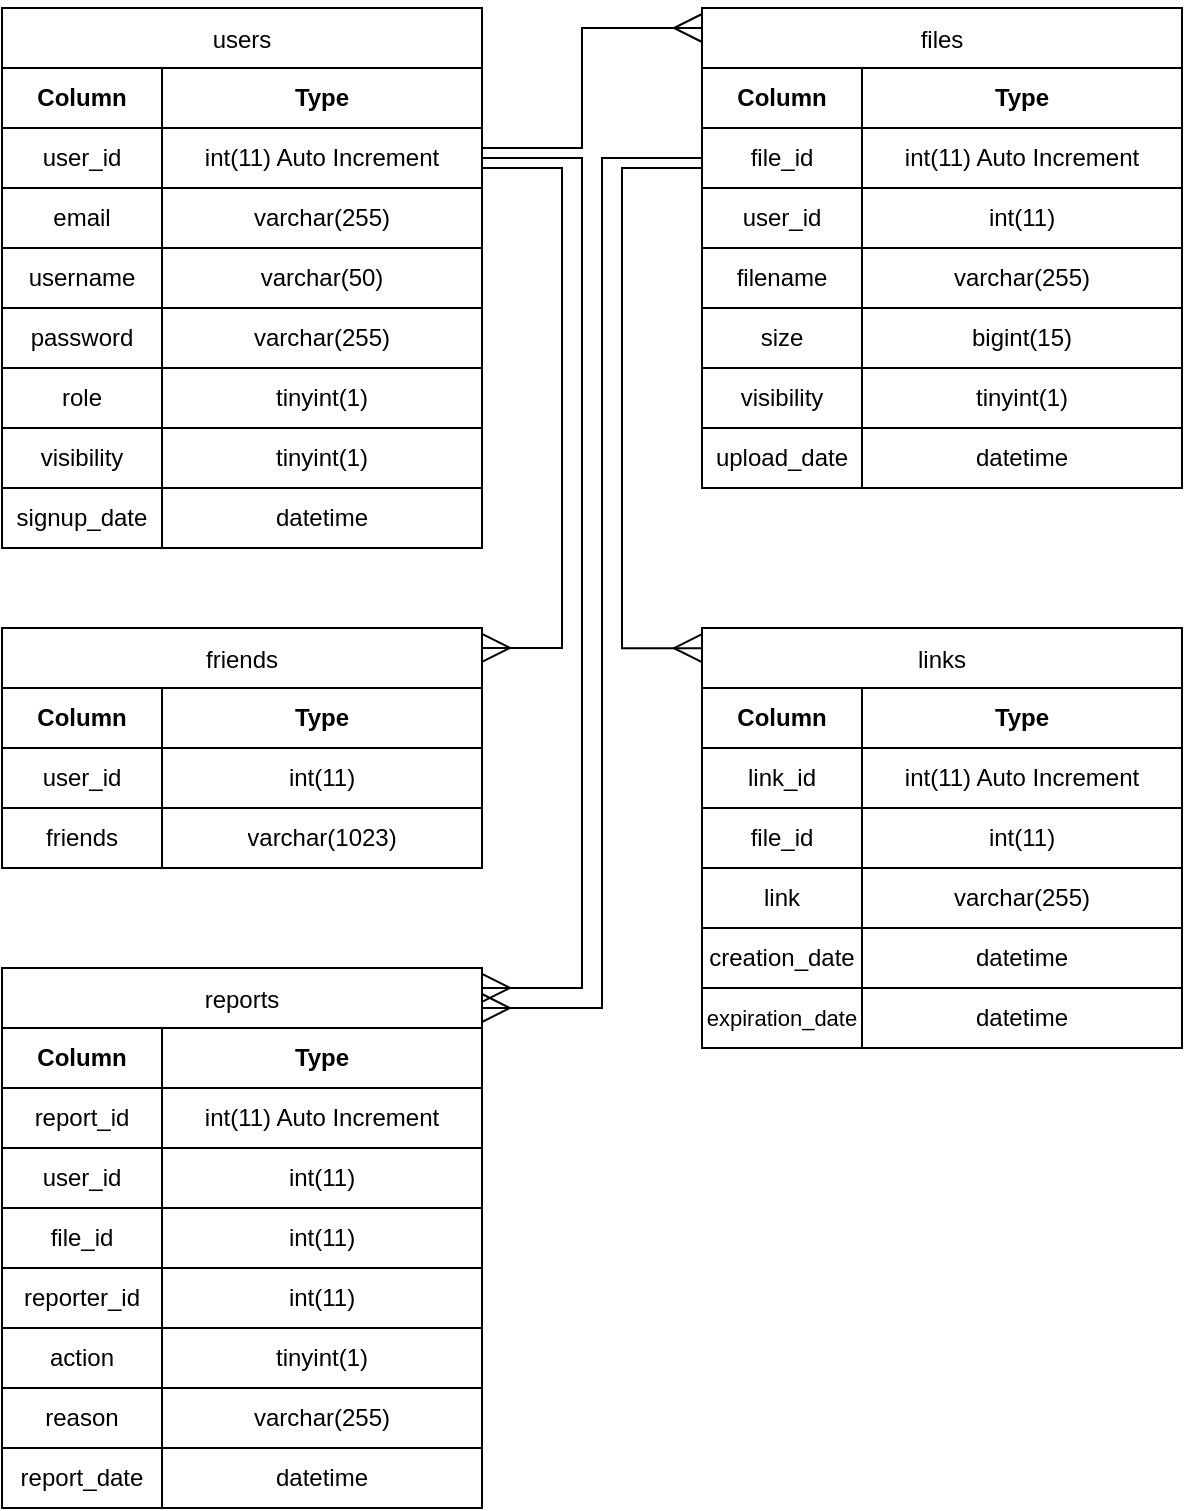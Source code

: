 <mxfile version="20.8.16" type="device"><diagram name="Page-1" id="G2izDF74WhUzhPc2PE-J"><mxGraphModel dx="470" dy="1108" grid="1" gridSize="10" guides="1" tooltips="1" connect="1" arrows="1" fold="1" page="1" pageScale="1" pageWidth="827" pageHeight="1169" math="0" shadow="0"><root><mxCell id="0"/><mxCell id="1" parent="0"/><mxCell id="OBdcrok81roxmmiWcDIv-5" value="users" style="shape=table;startSize=30;container=1;collapsible=0;childLayout=tableLayout;" vertex="1" parent="1"><mxGeometry x="40" y="40" width="240" height="270.0" as="geometry"/></mxCell><mxCell id="OBdcrok81roxmmiWcDIv-6" value="" style="shape=tableRow;horizontal=0;startSize=0;swimlaneHead=0;swimlaneBody=0;strokeColor=inherit;top=0;left=0;bottom=0;right=0;collapsible=0;dropTarget=0;fillColor=none;points=[[0,0.5],[1,0.5]];portConstraint=eastwest;" vertex="1" parent="OBdcrok81roxmmiWcDIv-5"><mxGeometry y="30" width="240" height="30" as="geometry"/></mxCell><mxCell id="OBdcrok81roxmmiWcDIv-7" value="&lt;b&gt;Column&lt;/b&gt;" style="shape=partialRectangle;html=1;whiteSpace=wrap;connectable=0;strokeColor=inherit;overflow=hidden;fillColor=none;top=0;left=0;bottom=0;right=0;pointerEvents=1;" vertex="1" parent="OBdcrok81roxmmiWcDIv-6"><mxGeometry width="80" height="30" as="geometry"><mxRectangle width="80" height="30" as="alternateBounds"/></mxGeometry></mxCell><mxCell id="OBdcrok81roxmmiWcDIv-8" value="&lt;b&gt;Type&lt;/b&gt;" style="shape=partialRectangle;html=1;whiteSpace=wrap;connectable=0;strokeColor=inherit;overflow=hidden;fillColor=none;top=0;left=0;bottom=0;right=0;pointerEvents=1;" vertex="1" parent="OBdcrok81roxmmiWcDIv-6"><mxGeometry x="80" width="160" height="30" as="geometry"><mxRectangle width="160" height="30" as="alternateBounds"/></mxGeometry></mxCell><mxCell id="OBdcrok81roxmmiWcDIv-9" value="" style="shape=tableRow;horizontal=0;startSize=0;swimlaneHead=0;swimlaneBody=0;strokeColor=inherit;top=0;left=0;bottom=0;right=0;collapsible=0;dropTarget=0;fillColor=none;points=[[0,0.5],[1,0.5]];portConstraint=eastwest;" vertex="1" parent="OBdcrok81roxmmiWcDIv-5"><mxGeometry y="60" width="240" height="30" as="geometry"/></mxCell><mxCell id="OBdcrok81roxmmiWcDIv-10" value="user_id" style="shape=partialRectangle;html=1;whiteSpace=wrap;connectable=0;strokeColor=inherit;overflow=hidden;fillColor=none;top=0;left=0;bottom=0;right=0;pointerEvents=1;" vertex="1" parent="OBdcrok81roxmmiWcDIv-9"><mxGeometry width="80" height="30" as="geometry"><mxRectangle width="80" height="30" as="alternateBounds"/></mxGeometry></mxCell><mxCell id="OBdcrok81roxmmiWcDIv-11" value="int(11) Auto Increment" style="shape=partialRectangle;html=1;whiteSpace=wrap;connectable=0;strokeColor=inherit;overflow=hidden;fillColor=none;top=0;left=0;bottom=0;right=0;pointerEvents=1;" vertex="1" parent="OBdcrok81roxmmiWcDIv-9"><mxGeometry x="80" width="160" height="30" as="geometry"><mxRectangle width="160" height="30" as="alternateBounds"/></mxGeometry></mxCell><mxCell id="OBdcrok81roxmmiWcDIv-12" value="" style="shape=tableRow;horizontal=0;startSize=0;swimlaneHead=0;swimlaneBody=0;strokeColor=inherit;top=0;left=0;bottom=0;right=0;collapsible=0;dropTarget=0;fillColor=none;points=[[0,0.5],[1,0.5]];portConstraint=eastwest;" vertex="1" parent="OBdcrok81roxmmiWcDIv-5"><mxGeometry y="90" width="240" height="30" as="geometry"/></mxCell><mxCell id="OBdcrok81roxmmiWcDIv-13" value="email" style="shape=partialRectangle;html=1;whiteSpace=wrap;connectable=0;strokeColor=inherit;overflow=hidden;fillColor=none;top=0;left=0;bottom=0;right=0;pointerEvents=1;" vertex="1" parent="OBdcrok81roxmmiWcDIv-12"><mxGeometry width="80" height="30" as="geometry"><mxRectangle width="80" height="30" as="alternateBounds"/></mxGeometry></mxCell><mxCell id="OBdcrok81roxmmiWcDIv-14" value="varchar(255)" style="shape=partialRectangle;html=1;whiteSpace=wrap;connectable=0;strokeColor=inherit;overflow=hidden;fillColor=none;top=0;left=0;bottom=0;right=0;pointerEvents=1;" vertex="1" parent="OBdcrok81roxmmiWcDIv-12"><mxGeometry x="80" width="160" height="30" as="geometry"><mxRectangle width="160" height="30" as="alternateBounds"/></mxGeometry></mxCell><mxCell id="OBdcrok81roxmmiWcDIv-15" value="" style="shape=tableRow;horizontal=0;startSize=0;swimlaneHead=0;swimlaneBody=0;strokeColor=inherit;top=0;left=0;bottom=0;right=0;collapsible=0;dropTarget=0;fillColor=none;points=[[0,0.5],[1,0.5]];portConstraint=eastwest;" vertex="1" parent="OBdcrok81roxmmiWcDIv-5"><mxGeometry y="120" width="240" height="30" as="geometry"/></mxCell><mxCell id="OBdcrok81roxmmiWcDIv-16" value="username" style="shape=partialRectangle;html=1;whiteSpace=wrap;connectable=0;strokeColor=inherit;overflow=hidden;fillColor=none;top=0;left=0;bottom=0;right=0;pointerEvents=1;" vertex="1" parent="OBdcrok81roxmmiWcDIv-15"><mxGeometry width="80" height="30" as="geometry"><mxRectangle width="80" height="30" as="alternateBounds"/></mxGeometry></mxCell><mxCell id="OBdcrok81roxmmiWcDIv-17" value="varchar(50)" style="shape=partialRectangle;html=1;whiteSpace=wrap;connectable=0;strokeColor=inherit;overflow=hidden;fillColor=none;top=0;left=0;bottom=0;right=0;pointerEvents=1;" vertex="1" parent="OBdcrok81roxmmiWcDIv-15"><mxGeometry x="80" width="160" height="30" as="geometry"><mxRectangle width="160" height="30" as="alternateBounds"/></mxGeometry></mxCell><mxCell id="OBdcrok81roxmmiWcDIv-18" value="" style="shape=tableRow;horizontal=0;startSize=0;swimlaneHead=0;swimlaneBody=0;strokeColor=inherit;top=0;left=0;bottom=0;right=0;collapsible=0;dropTarget=0;fillColor=none;points=[[0,0.5],[1,0.5]];portConstraint=eastwest;" vertex="1" parent="OBdcrok81roxmmiWcDIv-5"><mxGeometry y="150" width="240" height="30" as="geometry"/></mxCell><mxCell id="OBdcrok81roxmmiWcDIv-19" value="password" style="shape=partialRectangle;html=1;whiteSpace=wrap;connectable=0;strokeColor=inherit;overflow=hidden;fillColor=none;top=0;left=0;bottom=0;right=0;pointerEvents=1;" vertex="1" parent="OBdcrok81roxmmiWcDIv-18"><mxGeometry width="80" height="30" as="geometry"><mxRectangle width="80" height="30" as="alternateBounds"/></mxGeometry></mxCell><mxCell id="OBdcrok81roxmmiWcDIv-20" value="varchar(255)" style="shape=partialRectangle;html=1;whiteSpace=wrap;connectable=0;strokeColor=inherit;overflow=hidden;fillColor=none;top=0;left=0;bottom=0;right=0;pointerEvents=1;" vertex="1" parent="OBdcrok81roxmmiWcDIv-18"><mxGeometry x="80" width="160" height="30" as="geometry"><mxRectangle width="160" height="30" as="alternateBounds"/></mxGeometry></mxCell><mxCell id="OBdcrok81roxmmiWcDIv-21" value="" style="shape=tableRow;horizontal=0;startSize=0;swimlaneHead=0;swimlaneBody=0;strokeColor=inherit;top=0;left=0;bottom=0;right=0;collapsible=0;dropTarget=0;fillColor=none;points=[[0,0.5],[1,0.5]];portConstraint=eastwest;" vertex="1" parent="OBdcrok81roxmmiWcDIv-5"><mxGeometry y="180" width="240" height="30" as="geometry"/></mxCell><mxCell id="OBdcrok81roxmmiWcDIv-22" value="role" style="shape=partialRectangle;html=1;whiteSpace=wrap;connectable=0;strokeColor=inherit;overflow=hidden;fillColor=none;top=0;left=0;bottom=0;right=0;pointerEvents=1;" vertex="1" parent="OBdcrok81roxmmiWcDIv-21"><mxGeometry width="80" height="30" as="geometry"><mxRectangle width="80" height="30" as="alternateBounds"/></mxGeometry></mxCell><mxCell id="OBdcrok81roxmmiWcDIv-23" value="tinyint(1)" style="shape=partialRectangle;html=1;whiteSpace=wrap;connectable=0;strokeColor=inherit;overflow=hidden;fillColor=none;top=0;left=0;bottom=0;right=0;pointerEvents=1;" vertex="1" parent="OBdcrok81roxmmiWcDIv-21"><mxGeometry x="80" width="160" height="30" as="geometry"><mxRectangle width="160" height="30" as="alternateBounds"/></mxGeometry></mxCell><mxCell id="OBdcrok81roxmmiWcDIv-24" value="" style="shape=tableRow;horizontal=0;startSize=0;swimlaneHead=0;swimlaneBody=0;strokeColor=inherit;top=0;left=0;bottom=0;right=0;collapsible=0;dropTarget=0;fillColor=none;points=[[0,0.5],[1,0.5]];portConstraint=eastwest;" vertex="1" parent="OBdcrok81roxmmiWcDIv-5"><mxGeometry y="210" width="240" height="30" as="geometry"/></mxCell><mxCell id="OBdcrok81roxmmiWcDIv-25" value="visibility" style="shape=partialRectangle;html=1;whiteSpace=wrap;connectable=0;strokeColor=inherit;overflow=hidden;fillColor=none;top=0;left=0;bottom=0;right=0;pointerEvents=1;" vertex="1" parent="OBdcrok81roxmmiWcDIv-24"><mxGeometry width="80" height="30" as="geometry"><mxRectangle width="80" height="30" as="alternateBounds"/></mxGeometry></mxCell><mxCell id="OBdcrok81roxmmiWcDIv-26" value="tinyint(1)" style="shape=partialRectangle;html=1;whiteSpace=wrap;connectable=0;strokeColor=inherit;overflow=hidden;fillColor=none;top=0;left=0;bottom=0;right=0;pointerEvents=1;" vertex="1" parent="OBdcrok81roxmmiWcDIv-24"><mxGeometry x="80" width="160" height="30" as="geometry"><mxRectangle width="160" height="30" as="alternateBounds"/></mxGeometry></mxCell><mxCell id="OBdcrok81roxmmiWcDIv-27" value="" style="shape=tableRow;horizontal=0;startSize=0;swimlaneHead=0;swimlaneBody=0;strokeColor=inherit;top=0;left=0;bottom=0;right=0;collapsible=0;dropTarget=0;fillColor=none;points=[[0,0.5],[1,0.5]];portConstraint=eastwest;" vertex="1" parent="OBdcrok81roxmmiWcDIv-5"><mxGeometry y="240" width="240" height="30" as="geometry"/></mxCell><mxCell id="OBdcrok81roxmmiWcDIv-28" value="signup_date" style="shape=partialRectangle;html=1;whiteSpace=wrap;connectable=0;strokeColor=inherit;overflow=hidden;fillColor=none;top=0;left=0;bottom=0;right=0;pointerEvents=1;" vertex="1" parent="OBdcrok81roxmmiWcDIv-27"><mxGeometry width="80" height="30" as="geometry"><mxRectangle width="80" height="30" as="alternateBounds"/></mxGeometry></mxCell><mxCell id="OBdcrok81roxmmiWcDIv-29" value="datetime" style="shape=partialRectangle;html=1;whiteSpace=wrap;connectable=0;strokeColor=inherit;overflow=hidden;fillColor=none;top=0;left=0;bottom=0;right=0;pointerEvents=1;" vertex="1" parent="OBdcrok81roxmmiWcDIv-27"><mxGeometry x="80" width="160" height="30" as="geometry"><mxRectangle width="160" height="30" as="alternateBounds"/></mxGeometry></mxCell><mxCell id="OBdcrok81roxmmiWcDIv-50" value="friends" style="shape=table;startSize=30;container=1;collapsible=0;childLayout=tableLayout;" vertex="1" parent="1"><mxGeometry x="40" y="350" width="240" height="120" as="geometry"/></mxCell><mxCell id="OBdcrok81roxmmiWcDIv-51" value="" style="shape=tableRow;horizontal=0;startSize=0;swimlaneHead=0;swimlaneBody=0;strokeColor=inherit;top=0;left=0;bottom=0;right=0;collapsible=0;dropTarget=0;fillColor=none;points=[[0,0.5],[1,0.5]];portConstraint=eastwest;" vertex="1" parent="OBdcrok81roxmmiWcDIv-50"><mxGeometry y="30" width="240" height="30" as="geometry"/></mxCell><mxCell id="OBdcrok81roxmmiWcDIv-52" value="&lt;b&gt;Column&lt;/b&gt;" style="shape=partialRectangle;html=1;whiteSpace=wrap;connectable=0;strokeColor=inherit;overflow=hidden;fillColor=none;top=0;left=0;bottom=0;right=0;pointerEvents=1;" vertex="1" parent="OBdcrok81roxmmiWcDIv-51"><mxGeometry width="80" height="30" as="geometry"><mxRectangle width="80" height="30" as="alternateBounds"/></mxGeometry></mxCell><mxCell id="OBdcrok81roxmmiWcDIv-53" value="&lt;b&gt;Type&lt;/b&gt;" style="shape=partialRectangle;html=1;whiteSpace=wrap;connectable=0;strokeColor=inherit;overflow=hidden;fillColor=none;top=0;left=0;bottom=0;right=0;pointerEvents=1;" vertex="1" parent="OBdcrok81roxmmiWcDIv-51"><mxGeometry x="80" width="160" height="30" as="geometry"><mxRectangle width="160" height="30" as="alternateBounds"/></mxGeometry></mxCell><mxCell id="OBdcrok81roxmmiWcDIv-54" value="" style="shape=tableRow;horizontal=0;startSize=0;swimlaneHead=0;swimlaneBody=0;strokeColor=inherit;top=0;left=0;bottom=0;right=0;collapsible=0;dropTarget=0;fillColor=none;points=[[0,0.5],[1,0.5]];portConstraint=eastwest;" vertex="1" parent="OBdcrok81roxmmiWcDIv-50"><mxGeometry y="60" width="240" height="30" as="geometry"/></mxCell><mxCell id="OBdcrok81roxmmiWcDIv-55" value="user_id" style="shape=partialRectangle;html=1;whiteSpace=wrap;connectable=0;strokeColor=inherit;overflow=hidden;fillColor=none;top=0;left=0;bottom=0;right=0;pointerEvents=1;" vertex="1" parent="OBdcrok81roxmmiWcDIv-54"><mxGeometry width="80" height="30" as="geometry"><mxRectangle width="80" height="30" as="alternateBounds"/></mxGeometry></mxCell><mxCell id="OBdcrok81roxmmiWcDIv-56" value="int(11)" style="shape=partialRectangle;html=1;whiteSpace=wrap;connectable=0;strokeColor=inherit;overflow=hidden;fillColor=none;top=0;left=0;bottom=0;right=0;pointerEvents=1;" vertex="1" parent="OBdcrok81roxmmiWcDIv-54"><mxGeometry x="80" width="160" height="30" as="geometry"><mxRectangle width="160" height="30" as="alternateBounds"/></mxGeometry></mxCell><mxCell id="OBdcrok81roxmmiWcDIv-57" value="" style="shape=tableRow;horizontal=0;startSize=0;swimlaneHead=0;swimlaneBody=0;strokeColor=inherit;top=0;left=0;bottom=0;right=0;collapsible=0;dropTarget=0;fillColor=none;points=[[0,0.5],[1,0.5]];portConstraint=eastwest;" vertex="1" parent="OBdcrok81roxmmiWcDIv-50"><mxGeometry y="90" width="240" height="30" as="geometry"/></mxCell><mxCell id="OBdcrok81roxmmiWcDIv-58" value="friends" style="shape=partialRectangle;html=1;whiteSpace=wrap;connectable=0;strokeColor=inherit;overflow=hidden;fillColor=none;top=0;left=0;bottom=0;right=0;pointerEvents=1;" vertex="1" parent="OBdcrok81roxmmiWcDIv-57"><mxGeometry width="80" height="30" as="geometry"><mxRectangle width="80" height="30" as="alternateBounds"/></mxGeometry></mxCell><mxCell id="OBdcrok81roxmmiWcDIv-59" value="varchar(1023)" style="shape=partialRectangle;html=1;whiteSpace=wrap;connectable=0;strokeColor=inherit;overflow=hidden;fillColor=none;top=0;left=0;bottom=0;right=0;pointerEvents=1;" vertex="1" parent="OBdcrok81roxmmiWcDIv-57"><mxGeometry x="80" width="160" height="30" as="geometry"><mxRectangle width="160" height="30" as="alternateBounds"/></mxGeometry></mxCell><mxCell id="OBdcrok81roxmmiWcDIv-62" value="reports" style="shape=table;startSize=30;container=1;collapsible=0;childLayout=tableLayout;" vertex="1" parent="1"><mxGeometry x="40" y="520" width="240" height="270" as="geometry"/></mxCell><mxCell id="OBdcrok81roxmmiWcDIv-63" value="" style="shape=tableRow;horizontal=0;startSize=0;swimlaneHead=0;swimlaneBody=0;strokeColor=inherit;top=0;left=0;bottom=0;right=0;collapsible=0;dropTarget=0;fillColor=none;points=[[0,0.5],[1,0.5]];portConstraint=eastwest;" vertex="1" parent="OBdcrok81roxmmiWcDIv-62"><mxGeometry y="30" width="240" height="30" as="geometry"/></mxCell><mxCell id="OBdcrok81roxmmiWcDIv-64" value="&lt;b&gt;Column&lt;/b&gt;" style="shape=partialRectangle;html=1;whiteSpace=wrap;connectable=0;strokeColor=inherit;overflow=hidden;fillColor=none;top=0;left=0;bottom=0;right=0;pointerEvents=1;" vertex="1" parent="OBdcrok81roxmmiWcDIv-63"><mxGeometry width="80" height="30" as="geometry"><mxRectangle width="80" height="30" as="alternateBounds"/></mxGeometry></mxCell><mxCell id="OBdcrok81roxmmiWcDIv-65" value="Type" style="shape=partialRectangle;html=1;whiteSpace=wrap;connectable=0;strokeColor=inherit;overflow=hidden;fillColor=none;top=0;left=0;bottom=0;right=0;pointerEvents=1;fontStyle=1" vertex="1" parent="OBdcrok81roxmmiWcDIv-63"><mxGeometry x="80" width="160" height="30" as="geometry"><mxRectangle width="160" height="30" as="alternateBounds"/></mxGeometry></mxCell><mxCell id="OBdcrok81roxmmiWcDIv-66" value="" style="shape=tableRow;horizontal=0;startSize=0;swimlaneHead=0;swimlaneBody=0;strokeColor=inherit;top=0;left=0;bottom=0;right=0;collapsible=0;dropTarget=0;fillColor=none;points=[[0,0.5],[1,0.5]];portConstraint=eastwest;" vertex="1" parent="OBdcrok81roxmmiWcDIv-62"><mxGeometry y="60" width="240" height="30" as="geometry"/></mxCell><mxCell id="OBdcrok81roxmmiWcDIv-67" value="report_id" style="shape=partialRectangle;html=1;whiteSpace=wrap;connectable=0;strokeColor=inherit;overflow=hidden;fillColor=none;top=0;left=0;bottom=0;right=0;pointerEvents=1;" vertex="1" parent="OBdcrok81roxmmiWcDIv-66"><mxGeometry width="80" height="30" as="geometry"><mxRectangle width="80" height="30" as="alternateBounds"/></mxGeometry></mxCell><mxCell id="OBdcrok81roxmmiWcDIv-68" value="int(11) Auto Increment" style="shape=partialRectangle;html=1;whiteSpace=wrap;connectable=0;strokeColor=inherit;overflow=hidden;fillColor=none;top=0;left=0;bottom=0;right=0;pointerEvents=1;" vertex="1" parent="OBdcrok81roxmmiWcDIv-66"><mxGeometry x="80" width="160" height="30" as="geometry"><mxRectangle width="160" height="30" as="alternateBounds"/></mxGeometry></mxCell><mxCell id="OBdcrok81roxmmiWcDIv-69" value="" style="shape=tableRow;horizontal=0;startSize=0;swimlaneHead=0;swimlaneBody=0;strokeColor=inherit;top=0;left=0;bottom=0;right=0;collapsible=0;dropTarget=0;fillColor=none;points=[[0,0.5],[1,0.5]];portConstraint=eastwest;" vertex="1" parent="OBdcrok81roxmmiWcDIv-62"><mxGeometry y="90" width="240" height="30" as="geometry"/></mxCell><mxCell id="OBdcrok81roxmmiWcDIv-70" value="user_id" style="shape=partialRectangle;html=1;whiteSpace=wrap;connectable=0;strokeColor=inherit;overflow=hidden;fillColor=none;top=0;left=0;bottom=0;right=0;pointerEvents=1;" vertex="1" parent="OBdcrok81roxmmiWcDIv-69"><mxGeometry width="80" height="30" as="geometry"><mxRectangle width="80" height="30" as="alternateBounds"/></mxGeometry></mxCell><mxCell id="OBdcrok81roxmmiWcDIv-71" value="int(11)" style="shape=partialRectangle;html=1;whiteSpace=wrap;connectable=0;strokeColor=inherit;overflow=hidden;fillColor=none;top=0;left=0;bottom=0;right=0;pointerEvents=1;" vertex="1" parent="OBdcrok81roxmmiWcDIv-69"><mxGeometry x="80" width="160" height="30" as="geometry"><mxRectangle width="160" height="30" as="alternateBounds"/></mxGeometry></mxCell><mxCell id="OBdcrok81roxmmiWcDIv-72" value="" style="shape=tableRow;horizontal=0;startSize=0;swimlaneHead=0;swimlaneBody=0;strokeColor=inherit;top=0;left=0;bottom=0;right=0;collapsible=0;dropTarget=0;fillColor=none;points=[[0,0.5],[1,0.5]];portConstraint=eastwest;" vertex="1" parent="OBdcrok81roxmmiWcDIv-62"><mxGeometry y="120" width="240" height="30" as="geometry"/></mxCell><mxCell id="OBdcrok81roxmmiWcDIv-73" value="file_id" style="shape=partialRectangle;html=1;whiteSpace=wrap;connectable=0;strokeColor=inherit;overflow=hidden;fillColor=none;top=0;left=0;bottom=0;right=0;pointerEvents=1;" vertex="1" parent="OBdcrok81roxmmiWcDIv-72"><mxGeometry width="80" height="30" as="geometry"><mxRectangle width="80" height="30" as="alternateBounds"/></mxGeometry></mxCell><mxCell id="OBdcrok81roxmmiWcDIv-74" value="int(11)" style="shape=partialRectangle;html=1;whiteSpace=wrap;connectable=0;strokeColor=inherit;overflow=hidden;fillColor=none;top=0;left=0;bottom=0;right=0;pointerEvents=1;" vertex="1" parent="OBdcrok81roxmmiWcDIv-72"><mxGeometry x="80" width="160" height="30" as="geometry"><mxRectangle width="160" height="30" as="alternateBounds"/></mxGeometry></mxCell><mxCell id="OBdcrok81roxmmiWcDIv-75" value="" style="shape=tableRow;horizontal=0;startSize=0;swimlaneHead=0;swimlaneBody=0;strokeColor=inherit;top=0;left=0;bottom=0;right=0;collapsible=0;dropTarget=0;fillColor=none;points=[[0,0.5],[1,0.5]];portConstraint=eastwest;" vertex="1" parent="OBdcrok81roxmmiWcDIv-62"><mxGeometry y="150" width="240" height="30" as="geometry"/></mxCell><mxCell id="OBdcrok81roxmmiWcDIv-76" value="reporter_id" style="shape=partialRectangle;html=1;whiteSpace=wrap;connectable=0;strokeColor=inherit;overflow=hidden;fillColor=none;top=0;left=0;bottom=0;right=0;pointerEvents=1;" vertex="1" parent="OBdcrok81roxmmiWcDIv-75"><mxGeometry width="80" height="30" as="geometry"><mxRectangle width="80" height="30" as="alternateBounds"/></mxGeometry></mxCell><mxCell id="OBdcrok81roxmmiWcDIv-77" value="int(11)" style="shape=partialRectangle;html=1;whiteSpace=wrap;connectable=0;strokeColor=inherit;overflow=hidden;fillColor=none;top=0;left=0;bottom=0;right=0;pointerEvents=1;" vertex="1" parent="OBdcrok81roxmmiWcDIv-75"><mxGeometry x="80" width="160" height="30" as="geometry"><mxRectangle width="160" height="30" as="alternateBounds"/></mxGeometry></mxCell><mxCell id="OBdcrok81roxmmiWcDIv-78" value="" style="shape=tableRow;horizontal=0;startSize=0;swimlaneHead=0;swimlaneBody=0;strokeColor=inherit;top=0;left=0;bottom=0;right=0;collapsible=0;dropTarget=0;fillColor=none;points=[[0,0.5],[1,0.5]];portConstraint=eastwest;" vertex="1" parent="OBdcrok81roxmmiWcDIv-62"><mxGeometry y="180" width="240" height="30" as="geometry"/></mxCell><mxCell id="OBdcrok81roxmmiWcDIv-79" value="action" style="shape=partialRectangle;html=1;whiteSpace=wrap;connectable=0;strokeColor=inherit;overflow=hidden;fillColor=none;top=0;left=0;bottom=0;right=0;pointerEvents=1;" vertex="1" parent="OBdcrok81roxmmiWcDIv-78"><mxGeometry width="80" height="30" as="geometry"><mxRectangle width="80" height="30" as="alternateBounds"/></mxGeometry></mxCell><mxCell id="OBdcrok81roxmmiWcDIv-80" value="tinyint(1)" style="shape=partialRectangle;html=1;whiteSpace=wrap;connectable=0;strokeColor=inherit;overflow=hidden;fillColor=none;top=0;left=0;bottom=0;right=0;pointerEvents=1;" vertex="1" parent="OBdcrok81roxmmiWcDIv-78"><mxGeometry x="80" width="160" height="30" as="geometry"><mxRectangle width="160" height="30" as="alternateBounds"/></mxGeometry></mxCell><mxCell id="OBdcrok81roxmmiWcDIv-81" value="" style="shape=tableRow;horizontal=0;startSize=0;swimlaneHead=0;swimlaneBody=0;strokeColor=inherit;top=0;left=0;bottom=0;right=0;collapsible=0;dropTarget=0;fillColor=none;points=[[0,0.5],[1,0.5]];portConstraint=eastwest;" vertex="1" parent="OBdcrok81roxmmiWcDIv-62"><mxGeometry y="210" width="240" height="30" as="geometry"/></mxCell><mxCell id="OBdcrok81roxmmiWcDIv-82" value="reason" style="shape=partialRectangle;html=1;whiteSpace=wrap;connectable=0;strokeColor=inherit;overflow=hidden;fillColor=none;top=0;left=0;bottom=0;right=0;pointerEvents=1;" vertex="1" parent="OBdcrok81roxmmiWcDIv-81"><mxGeometry width="80" height="30" as="geometry"><mxRectangle width="80" height="30" as="alternateBounds"/></mxGeometry></mxCell><mxCell id="OBdcrok81roxmmiWcDIv-83" value="varchar(255)" style="shape=partialRectangle;html=1;whiteSpace=wrap;connectable=0;strokeColor=inherit;overflow=hidden;fillColor=none;top=0;left=0;bottom=0;right=0;pointerEvents=1;" vertex="1" parent="OBdcrok81roxmmiWcDIv-81"><mxGeometry x="80" width="160" height="30" as="geometry"><mxRectangle width="160" height="30" as="alternateBounds"/></mxGeometry></mxCell><mxCell id="OBdcrok81roxmmiWcDIv-84" value="" style="shape=tableRow;horizontal=0;startSize=0;swimlaneHead=0;swimlaneBody=0;strokeColor=inherit;top=0;left=0;bottom=0;right=0;collapsible=0;dropTarget=0;fillColor=none;points=[[0,0.5],[1,0.5]];portConstraint=eastwest;" vertex="1" parent="OBdcrok81roxmmiWcDIv-62"><mxGeometry y="240" width="240" height="30" as="geometry"/></mxCell><mxCell id="OBdcrok81roxmmiWcDIv-85" value="report_date" style="shape=partialRectangle;html=1;whiteSpace=wrap;connectable=0;strokeColor=inherit;overflow=hidden;fillColor=none;top=0;left=0;bottom=0;right=0;pointerEvents=1;" vertex="1" parent="OBdcrok81roxmmiWcDIv-84"><mxGeometry width="80" height="30" as="geometry"><mxRectangle width="80" height="30" as="alternateBounds"/></mxGeometry></mxCell><mxCell id="OBdcrok81roxmmiWcDIv-86" value="datetime" style="shape=partialRectangle;html=1;whiteSpace=wrap;connectable=0;strokeColor=inherit;overflow=hidden;fillColor=none;top=0;left=0;bottom=0;right=0;pointerEvents=1;" vertex="1" parent="OBdcrok81roxmmiWcDIv-84"><mxGeometry x="80" width="160" height="30" as="geometry"><mxRectangle width="160" height="30" as="alternateBounds"/></mxGeometry></mxCell><mxCell id="OBdcrok81roxmmiWcDIv-126" value="files" style="shape=table;startSize=30;container=1;collapsible=0;childLayout=tableLayout;" vertex="1" parent="1"><mxGeometry x="390" y="40" width="240" height="240" as="geometry"/></mxCell><mxCell id="OBdcrok81roxmmiWcDIv-127" value="" style="shape=tableRow;horizontal=0;startSize=0;swimlaneHead=0;swimlaneBody=0;strokeColor=inherit;top=0;left=0;bottom=0;right=0;collapsible=0;dropTarget=0;fillColor=none;points=[[0,0.5],[1,0.5]];portConstraint=eastwest;" vertex="1" parent="OBdcrok81roxmmiWcDIv-126"><mxGeometry y="30" width="240" height="30" as="geometry"/></mxCell><mxCell id="OBdcrok81roxmmiWcDIv-128" value="&lt;b style=&quot;border-color: var(--border-color);&quot;&gt;Column&lt;/b&gt;" style="shape=partialRectangle;html=1;whiteSpace=wrap;connectable=0;strokeColor=inherit;overflow=hidden;fillColor=none;top=0;left=0;bottom=0;right=0;pointerEvents=1;" vertex="1" parent="OBdcrok81roxmmiWcDIv-127"><mxGeometry width="80" height="30" as="geometry"><mxRectangle width="80" height="30" as="alternateBounds"/></mxGeometry></mxCell><mxCell id="OBdcrok81roxmmiWcDIv-129" value="&lt;b&gt;Type&lt;/b&gt;" style="shape=partialRectangle;html=1;whiteSpace=wrap;connectable=0;strokeColor=inherit;overflow=hidden;fillColor=none;top=0;left=0;bottom=0;right=0;pointerEvents=1;" vertex="1" parent="OBdcrok81roxmmiWcDIv-127"><mxGeometry x="80" width="160" height="30" as="geometry"><mxRectangle width="160" height="30" as="alternateBounds"/></mxGeometry></mxCell><mxCell id="OBdcrok81roxmmiWcDIv-130" value="" style="shape=tableRow;horizontal=0;startSize=0;swimlaneHead=0;swimlaneBody=0;strokeColor=inherit;top=0;left=0;bottom=0;right=0;collapsible=0;dropTarget=0;fillColor=none;points=[[0,0.5],[1,0.5]];portConstraint=eastwest;" vertex="1" parent="OBdcrok81roxmmiWcDIv-126"><mxGeometry y="60" width="240" height="30" as="geometry"/></mxCell><mxCell id="OBdcrok81roxmmiWcDIv-131" value="file_id" style="shape=partialRectangle;html=1;whiteSpace=wrap;connectable=0;strokeColor=inherit;overflow=hidden;fillColor=none;top=0;left=0;bottom=0;right=0;pointerEvents=1;" vertex="1" parent="OBdcrok81roxmmiWcDIv-130"><mxGeometry width="80" height="30" as="geometry"><mxRectangle width="80" height="30" as="alternateBounds"/></mxGeometry></mxCell><mxCell id="OBdcrok81roxmmiWcDIv-132" value="int(11) Auto Increment" style="shape=partialRectangle;html=1;whiteSpace=wrap;connectable=0;strokeColor=inherit;overflow=hidden;fillColor=none;top=0;left=0;bottom=0;right=0;pointerEvents=1;" vertex="1" parent="OBdcrok81roxmmiWcDIv-130"><mxGeometry x="80" width="160" height="30" as="geometry"><mxRectangle width="160" height="30" as="alternateBounds"/></mxGeometry></mxCell><mxCell id="OBdcrok81roxmmiWcDIv-133" value="" style="shape=tableRow;horizontal=0;startSize=0;swimlaneHead=0;swimlaneBody=0;strokeColor=inherit;top=0;left=0;bottom=0;right=0;collapsible=0;dropTarget=0;fillColor=none;points=[[0,0.5],[1,0.5]];portConstraint=eastwest;" vertex="1" parent="OBdcrok81roxmmiWcDIv-126"><mxGeometry y="90" width="240" height="30" as="geometry"/></mxCell><mxCell id="OBdcrok81roxmmiWcDIv-134" value="user_id" style="shape=partialRectangle;html=1;whiteSpace=wrap;connectable=0;strokeColor=inherit;overflow=hidden;fillColor=none;top=0;left=0;bottom=0;right=0;pointerEvents=1;" vertex="1" parent="OBdcrok81roxmmiWcDIv-133"><mxGeometry width="80" height="30" as="geometry"><mxRectangle width="80" height="30" as="alternateBounds"/></mxGeometry></mxCell><mxCell id="OBdcrok81roxmmiWcDIv-135" value="int(11)" style="shape=partialRectangle;html=1;whiteSpace=wrap;connectable=0;strokeColor=inherit;overflow=hidden;fillColor=none;top=0;left=0;bottom=0;right=0;pointerEvents=1;" vertex="1" parent="OBdcrok81roxmmiWcDIv-133"><mxGeometry x="80" width="160" height="30" as="geometry"><mxRectangle width="160" height="30" as="alternateBounds"/></mxGeometry></mxCell><mxCell id="OBdcrok81roxmmiWcDIv-136" value="" style="shape=tableRow;horizontal=0;startSize=0;swimlaneHead=0;swimlaneBody=0;strokeColor=inherit;top=0;left=0;bottom=0;right=0;collapsible=0;dropTarget=0;fillColor=none;points=[[0,0.5],[1,0.5]];portConstraint=eastwest;" vertex="1" parent="OBdcrok81roxmmiWcDIv-126"><mxGeometry y="120" width="240" height="30" as="geometry"/></mxCell><mxCell id="OBdcrok81roxmmiWcDIv-137" value="filename" style="shape=partialRectangle;html=1;whiteSpace=wrap;connectable=0;strokeColor=inherit;overflow=hidden;fillColor=none;top=0;left=0;bottom=0;right=0;pointerEvents=1;" vertex="1" parent="OBdcrok81roxmmiWcDIv-136"><mxGeometry width="80" height="30" as="geometry"><mxRectangle width="80" height="30" as="alternateBounds"/></mxGeometry></mxCell><mxCell id="OBdcrok81roxmmiWcDIv-138" value="varchar(255)" style="shape=partialRectangle;html=1;whiteSpace=wrap;connectable=0;strokeColor=inherit;overflow=hidden;fillColor=none;top=0;left=0;bottom=0;right=0;pointerEvents=1;" vertex="1" parent="OBdcrok81roxmmiWcDIv-136"><mxGeometry x="80" width="160" height="30" as="geometry"><mxRectangle width="160" height="30" as="alternateBounds"/></mxGeometry></mxCell><mxCell id="OBdcrok81roxmmiWcDIv-139" value="" style="shape=tableRow;horizontal=0;startSize=0;swimlaneHead=0;swimlaneBody=0;strokeColor=inherit;top=0;left=0;bottom=0;right=0;collapsible=0;dropTarget=0;fillColor=none;points=[[0,0.5],[1,0.5]];portConstraint=eastwest;" vertex="1" parent="OBdcrok81roxmmiWcDIv-126"><mxGeometry y="150" width="240" height="30" as="geometry"/></mxCell><mxCell id="OBdcrok81roxmmiWcDIv-140" value="size" style="shape=partialRectangle;html=1;whiteSpace=wrap;connectable=0;strokeColor=inherit;overflow=hidden;fillColor=none;top=0;left=0;bottom=0;right=0;pointerEvents=1;" vertex="1" parent="OBdcrok81roxmmiWcDIv-139"><mxGeometry width="80" height="30" as="geometry"><mxRectangle width="80" height="30" as="alternateBounds"/></mxGeometry></mxCell><mxCell id="OBdcrok81roxmmiWcDIv-141" value="bigint(15)" style="shape=partialRectangle;html=1;whiteSpace=wrap;connectable=0;strokeColor=inherit;overflow=hidden;fillColor=none;top=0;left=0;bottom=0;right=0;pointerEvents=1;" vertex="1" parent="OBdcrok81roxmmiWcDIv-139"><mxGeometry x="80" width="160" height="30" as="geometry"><mxRectangle width="160" height="30" as="alternateBounds"/></mxGeometry></mxCell><mxCell id="OBdcrok81roxmmiWcDIv-142" value="" style="shape=tableRow;horizontal=0;startSize=0;swimlaneHead=0;swimlaneBody=0;strokeColor=inherit;top=0;left=0;bottom=0;right=0;collapsible=0;dropTarget=0;fillColor=none;points=[[0,0.5],[1,0.5]];portConstraint=eastwest;" vertex="1" parent="OBdcrok81roxmmiWcDIv-126"><mxGeometry y="180" width="240" height="30" as="geometry"/></mxCell><mxCell id="OBdcrok81roxmmiWcDIv-143" value="visibility" style="shape=partialRectangle;html=1;whiteSpace=wrap;connectable=0;strokeColor=inherit;overflow=hidden;fillColor=none;top=0;left=0;bottom=0;right=0;pointerEvents=1;" vertex="1" parent="OBdcrok81roxmmiWcDIv-142"><mxGeometry width="80" height="30" as="geometry"><mxRectangle width="80" height="30" as="alternateBounds"/></mxGeometry></mxCell><mxCell id="OBdcrok81roxmmiWcDIv-144" value="tinyint(1)" style="shape=partialRectangle;html=1;whiteSpace=wrap;connectable=0;strokeColor=inherit;overflow=hidden;fillColor=none;top=0;left=0;bottom=0;right=0;pointerEvents=1;" vertex="1" parent="OBdcrok81roxmmiWcDIv-142"><mxGeometry x="80" width="160" height="30" as="geometry"><mxRectangle width="160" height="30" as="alternateBounds"/></mxGeometry></mxCell><mxCell id="OBdcrok81roxmmiWcDIv-145" value="" style="shape=tableRow;horizontal=0;startSize=0;swimlaneHead=0;swimlaneBody=0;strokeColor=inherit;top=0;left=0;bottom=0;right=0;collapsible=0;dropTarget=0;fillColor=none;points=[[0,0.5],[1,0.5]];portConstraint=eastwest;" vertex="1" parent="OBdcrok81roxmmiWcDIv-126"><mxGeometry y="210" width="240" height="30" as="geometry"/></mxCell><mxCell id="OBdcrok81roxmmiWcDIv-146" value="upload_date" style="shape=partialRectangle;html=1;whiteSpace=wrap;connectable=0;strokeColor=inherit;overflow=hidden;fillColor=none;top=0;left=0;bottom=0;right=0;pointerEvents=1;" vertex="1" parent="OBdcrok81roxmmiWcDIv-145"><mxGeometry width="80" height="30" as="geometry"><mxRectangle width="80" height="30" as="alternateBounds"/></mxGeometry></mxCell><mxCell id="OBdcrok81roxmmiWcDIv-147" value="datetime" style="shape=partialRectangle;html=1;whiteSpace=wrap;connectable=0;strokeColor=inherit;overflow=hidden;fillColor=none;top=0;left=0;bottom=0;right=0;pointerEvents=1;" vertex="1" parent="OBdcrok81roxmmiWcDIv-145"><mxGeometry x="80" width="160" height="30" as="geometry"><mxRectangle width="160" height="30" as="alternateBounds"/></mxGeometry></mxCell><mxCell id="OBdcrok81roxmmiWcDIv-148" value="links" style="shape=table;startSize=30;container=1;collapsible=0;childLayout=tableLayout;" vertex="1" parent="1"><mxGeometry x="390" y="350" width="240" height="210" as="geometry"/></mxCell><mxCell id="OBdcrok81roxmmiWcDIv-149" value="" style="shape=tableRow;horizontal=0;startSize=0;swimlaneHead=0;swimlaneBody=0;strokeColor=inherit;top=0;left=0;bottom=0;right=0;collapsible=0;dropTarget=0;fillColor=none;points=[[0,0.5],[1,0.5]];portConstraint=eastwest;" vertex="1" parent="OBdcrok81roxmmiWcDIv-148"><mxGeometry y="30" width="240" height="30" as="geometry"/></mxCell><mxCell id="OBdcrok81roxmmiWcDIv-150" value="&lt;b&gt;Column&lt;/b&gt;" style="shape=partialRectangle;html=1;whiteSpace=wrap;connectable=0;strokeColor=inherit;overflow=hidden;fillColor=none;top=0;left=0;bottom=0;right=0;pointerEvents=1;" vertex="1" parent="OBdcrok81roxmmiWcDIv-149"><mxGeometry width="80" height="30" as="geometry"><mxRectangle width="80" height="30" as="alternateBounds"/></mxGeometry></mxCell><mxCell id="OBdcrok81roxmmiWcDIv-151" value="&lt;b&gt;Type&lt;/b&gt;" style="shape=partialRectangle;html=1;whiteSpace=wrap;connectable=0;strokeColor=inherit;overflow=hidden;fillColor=none;top=0;left=0;bottom=0;right=0;pointerEvents=1;" vertex="1" parent="OBdcrok81roxmmiWcDIv-149"><mxGeometry x="80" width="160" height="30" as="geometry"><mxRectangle width="160" height="30" as="alternateBounds"/></mxGeometry></mxCell><mxCell id="OBdcrok81roxmmiWcDIv-152" value="" style="shape=tableRow;horizontal=0;startSize=0;swimlaneHead=0;swimlaneBody=0;strokeColor=inherit;top=0;left=0;bottom=0;right=0;collapsible=0;dropTarget=0;fillColor=none;points=[[0,0.5],[1,0.5]];portConstraint=eastwest;" vertex="1" parent="OBdcrok81roxmmiWcDIv-148"><mxGeometry y="60" width="240" height="30" as="geometry"/></mxCell><mxCell id="OBdcrok81roxmmiWcDIv-153" value="link_id" style="shape=partialRectangle;html=1;whiteSpace=wrap;connectable=0;strokeColor=inherit;overflow=hidden;fillColor=none;top=0;left=0;bottom=0;right=0;pointerEvents=1;" vertex="1" parent="OBdcrok81roxmmiWcDIv-152"><mxGeometry width="80" height="30" as="geometry"><mxRectangle width="80" height="30" as="alternateBounds"/></mxGeometry></mxCell><mxCell id="OBdcrok81roxmmiWcDIv-154" value="int(11) Auto Increment" style="shape=partialRectangle;html=1;whiteSpace=wrap;connectable=0;strokeColor=inherit;overflow=hidden;fillColor=none;top=0;left=0;bottom=0;right=0;pointerEvents=1;" vertex="1" parent="OBdcrok81roxmmiWcDIv-152"><mxGeometry x="80" width="160" height="30" as="geometry"><mxRectangle width="160" height="30" as="alternateBounds"/></mxGeometry></mxCell><mxCell id="OBdcrok81roxmmiWcDIv-155" value="" style="shape=tableRow;horizontal=0;startSize=0;swimlaneHead=0;swimlaneBody=0;strokeColor=inherit;top=0;left=0;bottom=0;right=0;collapsible=0;dropTarget=0;fillColor=none;points=[[0,0.5],[1,0.5]];portConstraint=eastwest;" vertex="1" parent="OBdcrok81roxmmiWcDIv-148"><mxGeometry y="90" width="240" height="30" as="geometry"/></mxCell><mxCell id="OBdcrok81roxmmiWcDIv-156" value="file_id" style="shape=partialRectangle;html=1;whiteSpace=wrap;connectable=0;strokeColor=inherit;overflow=hidden;fillColor=none;top=0;left=0;bottom=0;right=0;pointerEvents=1;" vertex="1" parent="OBdcrok81roxmmiWcDIv-155"><mxGeometry width="80" height="30" as="geometry"><mxRectangle width="80" height="30" as="alternateBounds"/></mxGeometry></mxCell><mxCell id="OBdcrok81roxmmiWcDIv-157" value="int(11)" style="shape=partialRectangle;html=1;whiteSpace=wrap;connectable=0;strokeColor=inherit;overflow=hidden;fillColor=none;top=0;left=0;bottom=0;right=0;pointerEvents=1;" vertex="1" parent="OBdcrok81roxmmiWcDIv-155"><mxGeometry x="80" width="160" height="30" as="geometry"><mxRectangle width="160" height="30" as="alternateBounds"/></mxGeometry></mxCell><mxCell id="OBdcrok81roxmmiWcDIv-158" value="" style="shape=tableRow;horizontal=0;startSize=0;swimlaneHead=0;swimlaneBody=0;strokeColor=inherit;top=0;left=0;bottom=0;right=0;collapsible=0;dropTarget=0;fillColor=none;points=[[0,0.5],[1,0.5]];portConstraint=eastwest;" vertex="1" parent="OBdcrok81roxmmiWcDIv-148"><mxGeometry y="120" width="240" height="30" as="geometry"/></mxCell><mxCell id="OBdcrok81roxmmiWcDIv-159" value="link" style="shape=partialRectangle;html=1;whiteSpace=wrap;connectable=0;strokeColor=inherit;overflow=hidden;fillColor=none;top=0;left=0;bottom=0;right=0;pointerEvents=1;" vertex="1" parent="OBdcrok81roxmmiWcDIv-158"><mxGeometry width="80" height="30" as="geometry"><mxRectangle width="80" height="30" as="alternateBounds"/></mxGeometry></mxCell><mxCell id="OBdcrok81roxmmiWcDIv-160" value="varchar(255)" style="shape=partialRectangle;html=1;whiteSpace=wrap;connectable=0;strokeColor=inherit;overflow=hidden;fillColor=none;top=0;left=0;bottom=0;right=0;pointerEvents=1;" vertex="1" parent="OBdcrok81roxmmiWcDIv-158"><mxGeometry x="80" width="160" height="30" as="geometry"><mxRectangle width="160" height="30" as="alternateBounds"/></mxGeometry></mxCell><mxCell id="OBdcrok81roxmmiWcDIv-161" value="" style="shape=tableRow;horizontal=0;startSize=0;swimlaneHead=0;swimlaneBody=0;strokeColor=inherit;top=0;left=0;bottom=0;right=0;collapsible=0;dropTarget=0;fillColor=none;points=[[0,0.5],[1,0.5]];portConstraint=eastwest;" vertex="1" parent="OBdcrok81roxmmiWcDIv-148"><mxGeometry y="150" width="240" height="30" as="geometry"/></mxCell><mxCell id="OBdcrok81roxmmiWcDIv-162" value="creation_date" style="shape=partialRectangle;html=1;whiteSpace=wrap;connectable=0;strokeColor=inherit;overflow=hidden;fillColor=none;top=0;left=0;bottom=0;right=0;pointerEvents=1;" vertex="1" parent="OBdcrok81roxmmiWcDIv-161"><mxGeometry width="80" height="30" as="geometry"><mxRectangle width="80" height="30" as="alternateBounds"/></mxGeometry></mxCell><mxCell id="OBdcrok81roxmmiWcDIv-163" value="datetime" style="shape=partialRectangle;html=1;whiteSpace=wrap;connectable=0;strokeColor=inherit;overflow=hidden;fillColor=none;top=0;left=0;bottom=0;right=0;pointerEvents=1;" vertex="1" parent="OBdcrok81roxmmiWcDIv-161"><mxGeometry x="80" width="160" height="30" as="geometry"><mxRectangle width="160" height="30" as="alternateBounds"/></mxGeometry></mxCell><mxCell id="OBdcrok81roxmmiWcDIv-164" value="" style="shape=tableRow;horizontal=0;startSize=0;swimlaneHead=0;swimlaneBody=0;strokeColor=inherit;top=0;left=0;bottom=0;right=0;collapsible=0;dropTarget=0;fillColor=none;points=[[0,0.5],[1,0.5]];portConstraint=eastwest;" vertex="1" parent="OBdcrok81roxmmiWcDIv-148"><mxGeometry y="180" width="240" height="30" as="geometry"/></mxCell><mxCell id="OBdcrok81roxmmiWcDIv-165" value="&lt;font style=&quot;font-size: 11px;&quot;&gt;expiration_date&lt;/font&gt;" style="shape=partialRectangle;html=1;whiteSpace=wrap;connectable=0;strokeColor=inherit;overflow=hidden;fillColor=none;top=0;left=0;bottom=0;right=0;pointerEvents=1;" vertex="1" parent="OBdcrok81roxmmiWcDIv-164"><mxGeometry width="80" height="30" as="geometry"><mxRectangle width="80" height="30" as="alternateBounds"/></mxGeometry></mxCell><mxCell id="OBdcrok81roxmmiWcDIv-166" value="datetime" style="shape=partialRectangle;html=1;whiteSpace=wrap;connectable=0;strokeColor=inherit;overflow=hidden;fillColor=none;top=0;left=0;bottom=0;right=0;pointerEvents=1;" vertex="1" parent="OBdcrok81roxmmiWcDIv-164"><mxGeometry x="80" width="160" height="30" as="geometry"><mxRectangle width="160" height="30" as="alternateBounds"/></mxGeometry></mxCell><mxCell id="OBdcrok81roxmmiWcDIv-197" style="edgeStyle=elbowEdgeStyle;rounded=0;orthogonalLoop=1;jettySize=auto;html=1;fontSize=11;endArrow=ERmany;endFill=0;endSize=12;exitX=1;exitY=0.333;exitDx=0;exitDy=0;exitPerimeter=0;" edge="1" parent="1" source="OBdcrok81roxmmiWcDIv-9"><mxGeometry relative="1" as="geometry"><mxPoint x="280" y="80" as="sourcePoint"/><mxPoint x="390" y="50" as="targetPoint"/><Array as="points"><mxPoint x="330" y="80"/></Array></mxGeometry></mxCell><mxCell id="OBdcrok81roxmmiWcDIv-198" style="edgeStyle=elbowEdgeStyle;rounded=0;orthogonalLoop=1;jettySize=auto;html=1;fontSize=11;endArrow=ERmany;endFill=0;endSize=12;entryX=1;entryY=0.083;entryDx=0;entryDy=0;entryPerimeter=0;exitX=1;exitY=0.667;exitDx=0;exitDy=0;exitPerimeter=0;" edge="1" parent="1" source="OBdcrok81roxmmiWcDIv-9" target="OBdcrok81roxmmiWcDIv-50"><mxGeometry relative="1" as="geometry"><mxPoint x="290" y="360" as="targetPoint"/><mxPoint x="290" y="130" as="sourcePoint"/><Array as="points"><mxPoint x="320" y="210"/></Array></mxGeometry></mxCell><mxCell id="OBdcrok81roxmmiWcDIv-199" style="edgeStyle=elbowEdgeStyle;rounded=0;orthogonalLoop=1;jettySize=auto;html=1;fontSize=11;endArrow=ERmany;endFill=0;endSize=12;entryX=1;entryY=0.037;entryDx=0;entryDy=0;entryPerimeter=0;exitX=1;exitY=0.5;exitDx=0;exitDy=0;" edge="1" parent="1" source="OBdcrok81roxmmiWcDIv-9" target="OBdcrok81roxmmiWcDIv-62"><mxGeometry relative="1" as="geometry"><mxPoint x="300" y="540" as="targetPoint"/><mxPoint x="280" y="85" as="sourcePoint"/><Array as="points"><mxPoint x="330" y="300"/><mxPoint x="340" y="290"/></Array></mxGeometry></mxCell><mxCell id="OBdcrok81roxmmiWcDIv-200" style="edgeStyle=elbowEdgeStyle;rounded=0;orthogonalLoop=1;jettySize=auto;html=1;exitX=0;exitY=0.667;exitDx=0;exitDy=0;fontSize=11;endArrow=ERmany;endFill=0;endSize=12;entryX=0;entryY=0.048;entryDx=0;entryDy=0;entryPerimeter=0;exitPerimeter=0;" edge="1" parent="1" source="OBdcrok81roxmmiWcDIv-130" target="OBdcrok81roxmmiWcDIv-148"><mxGeometry relative="1" as="geometry"><mxPoint x="370" y="360" as="targetPoint"/><Array as="points"><mxPoint x="350" y="240"/></Array></mxGeometry></mxCell><mxCell id="OBdcrok81roxmmiWcDIv-201" style="edgeStyle=elbowEdgeStyle;rounded=0;orthogonalLoop=1;jettySize=auto;html=1;exitX=0;exitY=0.5;exitDx=0;exitDy=0;fontSize=11;endArrow=ERmany;endFill=0;endSize=12;" edge="1" parent="1" source="OBdcrok81roxmmiWcDIv-130"><mxGeometry relative="1" as="geometry"><mxPoint x="280" y="540" as="targetPoint"/><Array as="points"><mxPoint x="340" y="330"/><mxPoint x="350" y="320"/></Array></mxGeometry></mxCell></root></mxGraphModel></diagram></mxfile>